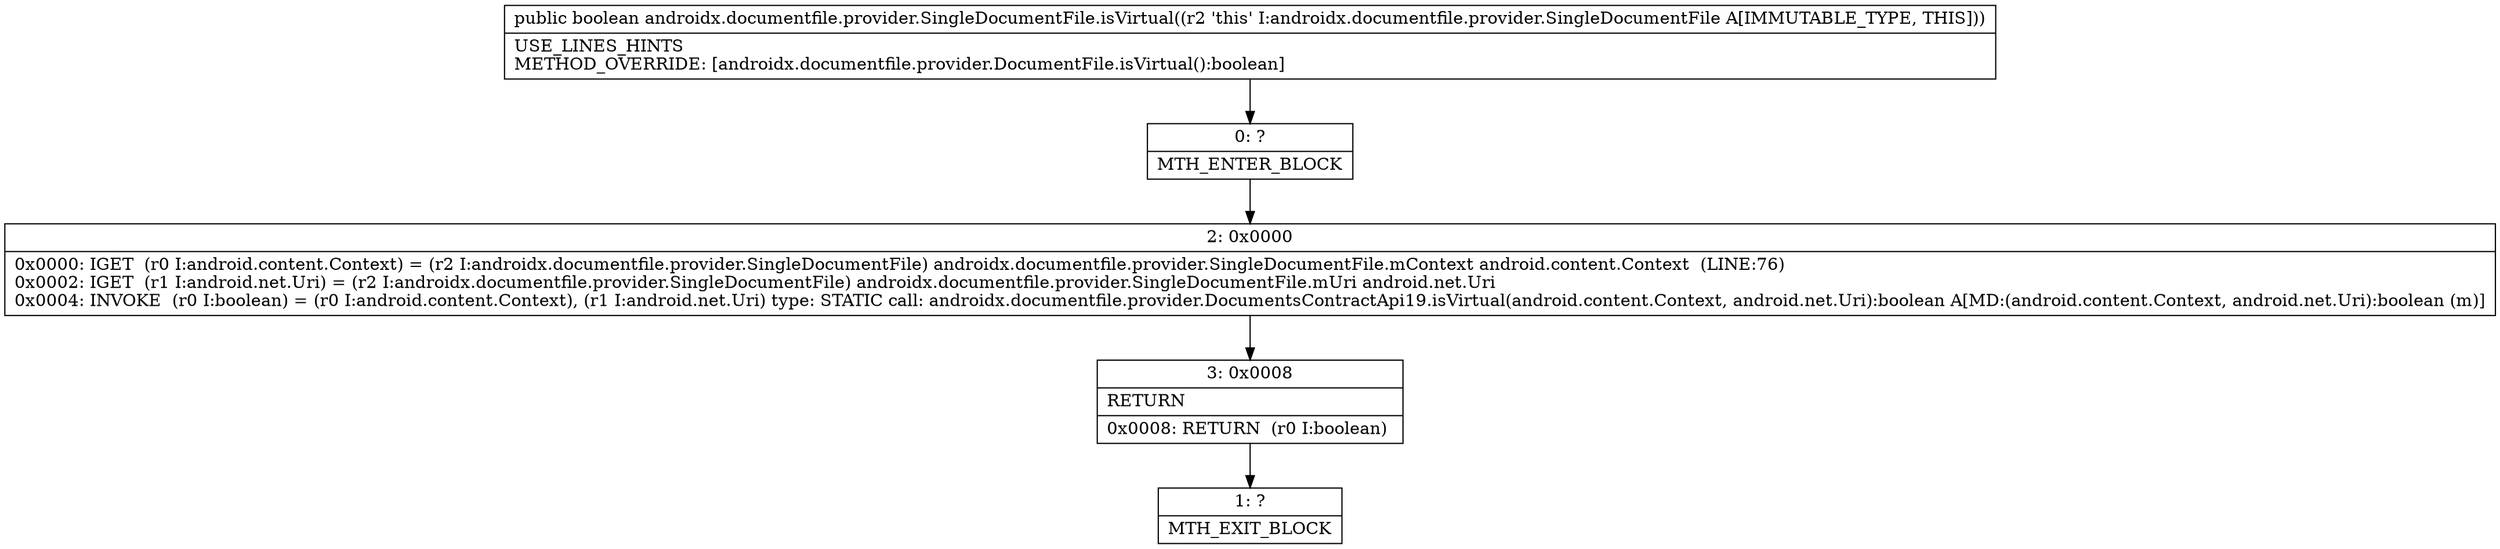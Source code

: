 digraph "CFG forandroidx.documentfile.provider.SingleDocumentFile.isVirtual()Z" {
Node_0 [shape=record,label="{0\:\ ?|MTH_ENTER_BLOCK\l}"];
Node_2 [shape=record,label="{2\:\ 0x0000|0x0000: IGET  (r0 I:android.content.Context) = (r2 I:androidx.documentfile.provider.SingleDocumentFile) androidx.documentfile.provider.SingleDocumentFile.mContext android.content.Context  (LINE:76)\l0x0002: IGET  (r1 I:android.net.Uri) = (r2 I:androidx.documentfile.provider.SingleDocumentFile) androidx.documentfile.provider.SingleDocumentFile.mUri android.net.Uri \l0x0004: INVOKE  (r0 I:boolean) = (r0 I:android.content.Context), (r1 I:android.net.Uri) type: STATIC call: androidx.documentfile.provider.DocumentsContractApi19.isVirtual(android.content.Context, android.net.Uri):boolean A[MD:(android.content.Context, android.net.Uri):boolean (m)]\l}"];
Node_3 [shape=record,label="{3\:\ 0x0008|RETURN\l|0x0008: RETURN  (r0 I:boolean) \l}"];
Node_1 [shape=record,label="{1\:\ ?|MTH_EXIT_BLOCK\l}"];
MethodNode[shape=record,label="{public boolean androidx.documentfile.provider.SingleDocumentFile.isVirtual((r2 'this' I:androidx.documentfile.provider.SingleDocumentFile A[IMMUTABLE_TYPE, THIS]))  | USE_LINES_HINTS\lMETHOD_OVERRIDE: [androidx.documentfile.provider.DocumentFile.isVirtual():boolean]\l}"];
MethodNode -> Node_0;Node_0 -> Node_2;
Node_2 -> Node_3;
Node_3 -> Node_1;
}


